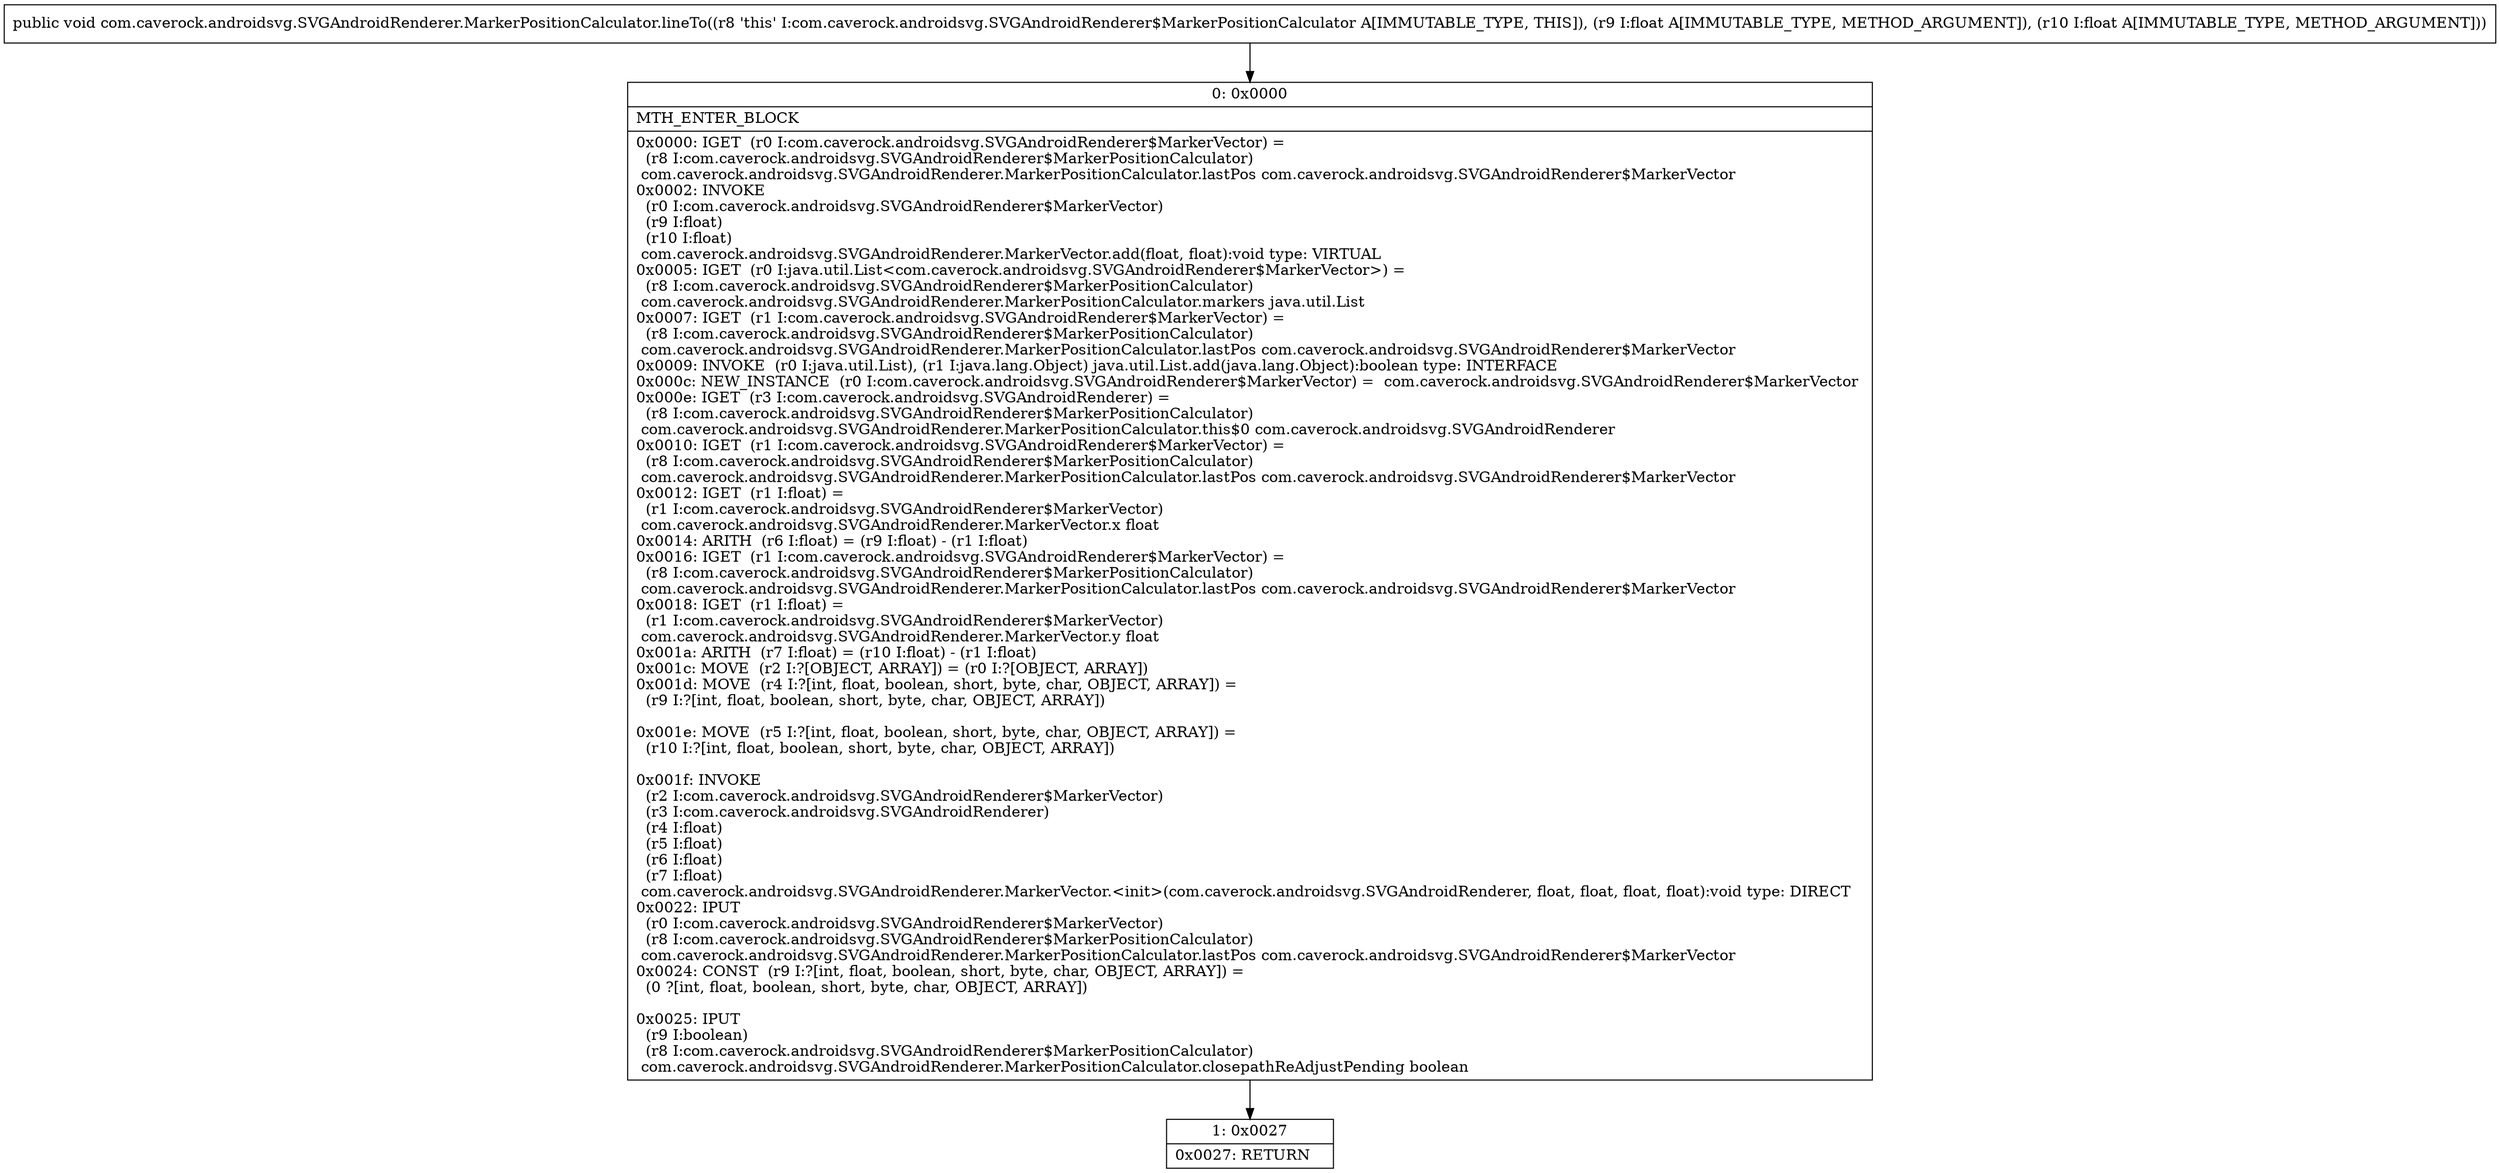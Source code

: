 digraph "CFG forcom.caverock.androidsvg.SVGAndroidRenderer.MarkerPositionCalculator.lineTo(FF)V" {
Node_0 [shape=record,label="{0\:\ 0x0000|MTH_ENTER_BLOCK\l|0x0000: IGET  (r0 I:com.caverock.androidsvg.SVGAndroidRenderer$MarkerVector) = \l  (r8 I:com.caverock.androidsvg.SVGAndroidRenderer$MarkerPositionCalculator)\l com.caverock.androidsvg.SVGAndroidRenderer.MarkerPositionCalculator.lastPos com.caverock.androidsvg.SVGAndroidRenderer$MarkerVector \l0x0002: INVOKE  \l  (r0 I:com.caverock.androidsvg.SVGAndroidRenderer$MarkerVector)\l  (r9 I:float)\l  (r10 I:float)\l com.caverock.androidsvg.SVGAndroidRenderer.MarkerVector.add(float, float):void type: VIRTUAL \l0x0005: IGET  (r0 I:java.util.List\<com.caverock.androidsvg.SVGAndroidRenderer$MarkerVector\>) = \l  (r8 I:com.caverock.androidsvg.SVGAndroidRenderer$MarkerPositionCalculator)\l com.caverock.androidsvg.SVGAndroidRenderer.MarkerPositionCalculator.markers java.util.List \l0x0007: IGET  (r1 I:com.caverock.androidsvg.SVGAndroidRenderer$MarkerVector) = \l  (r8 I:com.caverock.androidsvg.SVGAndroidRenderer$MarkerPositionCalculator)\l com.caverock.androidsvg.SVGAndroidRenderer.MarkerPositionCalculator.lastPos com.caverock.androidsvg.SVGAndroidRenderer$MarkerVector \l0x0009: INVOKE  (r0 I:java.util.List), (r1 I:java.lang.Object) java.util.List.add(java.lang.Object):boolean type: INTERFACE \l0x000c: NEW_INSTANCE  (r0 I:com.caverock.androidsvg.SVGAndroidRenderer$MarkerVector) =  com.caverock.androidsvg.SVGAndroidRenderer$MarkerVector \l0x000e: IGET  (r3 I:com.caverock.androidsvg.SVGAndroidRenderer) = \l  (r8 I:com.caverock.androidsvg.SVGAndroidRenderer$MarkerPositionCalculator)\l com.caverock.androidsvg.SVGAndroidRenderer.MarkerPositionCalculator.this$0 com.caverock.androidsvg.SVGAndroidRenderer \l0x0010: IGET  (r1 I:com.caverock.androidsvg.SVGAndroidRenderer$MarkerVector) = \l  (r8 I:com.caverock.androidsvg.SVGAndroidRenderer$MarkerPositionCalculator)\l com.caverock.androidsvg.SVGAndroidRenderer.MarkerPositionCalculator.lastPos com.caverock.androidsvg.SVGAndroidRenderer$MarkerVector \l0x0012: IGET  (r1 I:float) = \l  (r1 I:com.caverock.androidsvg.SVGAndroidRenderer$MarkerVector)\l com.caverock.androidsvg.SVGAndroidRenderer.MarkerVector.x float \l0x0014: ARITH  (r6 I:float) = (r9 I:float) \- (r1 I:float) \l0x0016: IGET  (r1 I:com.caverock.androidsvg.SVGAndroidRenderer$MarkerVector) = \l  (r8 I:com.caverock.androidsvg.SVGAndroidRenderer$MarkerPositionCalculator)\l com.caverock.androidsvg.SVGAndroidRenderer.MarkerPositionCalculator.lastPos com.caverock.androidsvg.SVGAndroidRenderer$MarkerVector \l0x0018: IGET  (r1 I:float) = \l  (r1 I:com.caverock.androidsvg.SVGAndroidRenderer$MarkerVector)\l com.caverock.androidsvg.SVGAndroidRenderer.MarkerVector.y float \l0x001a: ARITH  (r7 I:float) = (r10 I:float) \- (r1 I:float) \l0x001c: MOVE  (r2 I:?[OBJECT, ARRAY]) = (r0 I:?[OBJECT, ARRAY]) \l0x001d: MOVE  (r4 I:?[int, float, boolean, short, byte, char, OBJECT, ARRAY]) = \l  (r9 I:?[int, float, boolean, short, byte, char, OBJECT, ARRAY])\l \l0x001e: MOVE  (r5 I:?[int, float, boolean, short, byte, char, OBJECT, ARRAY]) = \l  (r10 I:?[int, float, boolean, short, byte, char, OBJECT, ARRAY])\l \l0x001f: INVOKE  \l  (r2 I:com.caverock.androidsvg.SVGAndroidRenderer$MarkerVector)\l  (r3 I:com.caverock.androidsvg.SVGAndroidRenderer)\l  (r4 I:float)\l  (r5 I:float)\l  (r6 I:float)\l  (r7 I:float)\l com.caverock.androidsvg.SVGAndroidRenderer.MarkerVector.\<init\>(com.caverock.androidsvg.SVGAndroidRenderer, float, float, float, float):void type: DIRECT \l0x0022: IPUT  \l  (r0 I:com.caverock.androidsvg.SVGAndroidRenderer$MarkerVector)\l  (r8 I:com.caverock.androidsvg.SVGAndroidRenderer$MarkerPositionCalculator)\l com.caverock.androidsvg.SVGAndroidRenderer.MarkerPositionCalculator.lastPos com.caverock.androidsvg.SVGAndroidRenderer$MarkerVector \l0x0024: CONST  (r9 I:?[int, float, boolean, short, byte, char, OBJECT, ARRAY]) = \l  (0 ?[int, float, boolean, short, byte, char, OBJECT, ARRAY])\l \l0x0025: IPUT  \l  (r9 I:boolean)\l  (r8 I:com.caverock.androidsvg.SVGAndroidRenderer$MarkerPositionCalculator)\l com.caverock.androidsvg.SVGAndroidRenderer.MarkerPositionCalculator.closepathReAdjustPending boolean \l}"];
Node_1 [shape=record,label="{1\:\ 0x0027|0x0027: RETURN   \l}"];
MethodNode[shape=record,label="{public void com.caverock.androidsvg.SVGAndroidRenderer.MarkerPositionCalculator.lineTo((r8 'this' I:com.caverock.androidsvg.SVGAndroidRenderer$MarkerPositionCalculator A[IMMUTABLE_TYPE, THIS]), (r9 I:float A[IMMUTABLE_TYPE, METHOD_ARGUMENT]), (r10 I:float A[IMMUTABLE_TYPE, METHOD_ARGUMENT])) }"];
MethodNode -> Node_0;
Node_0 -> Node_1;
}

